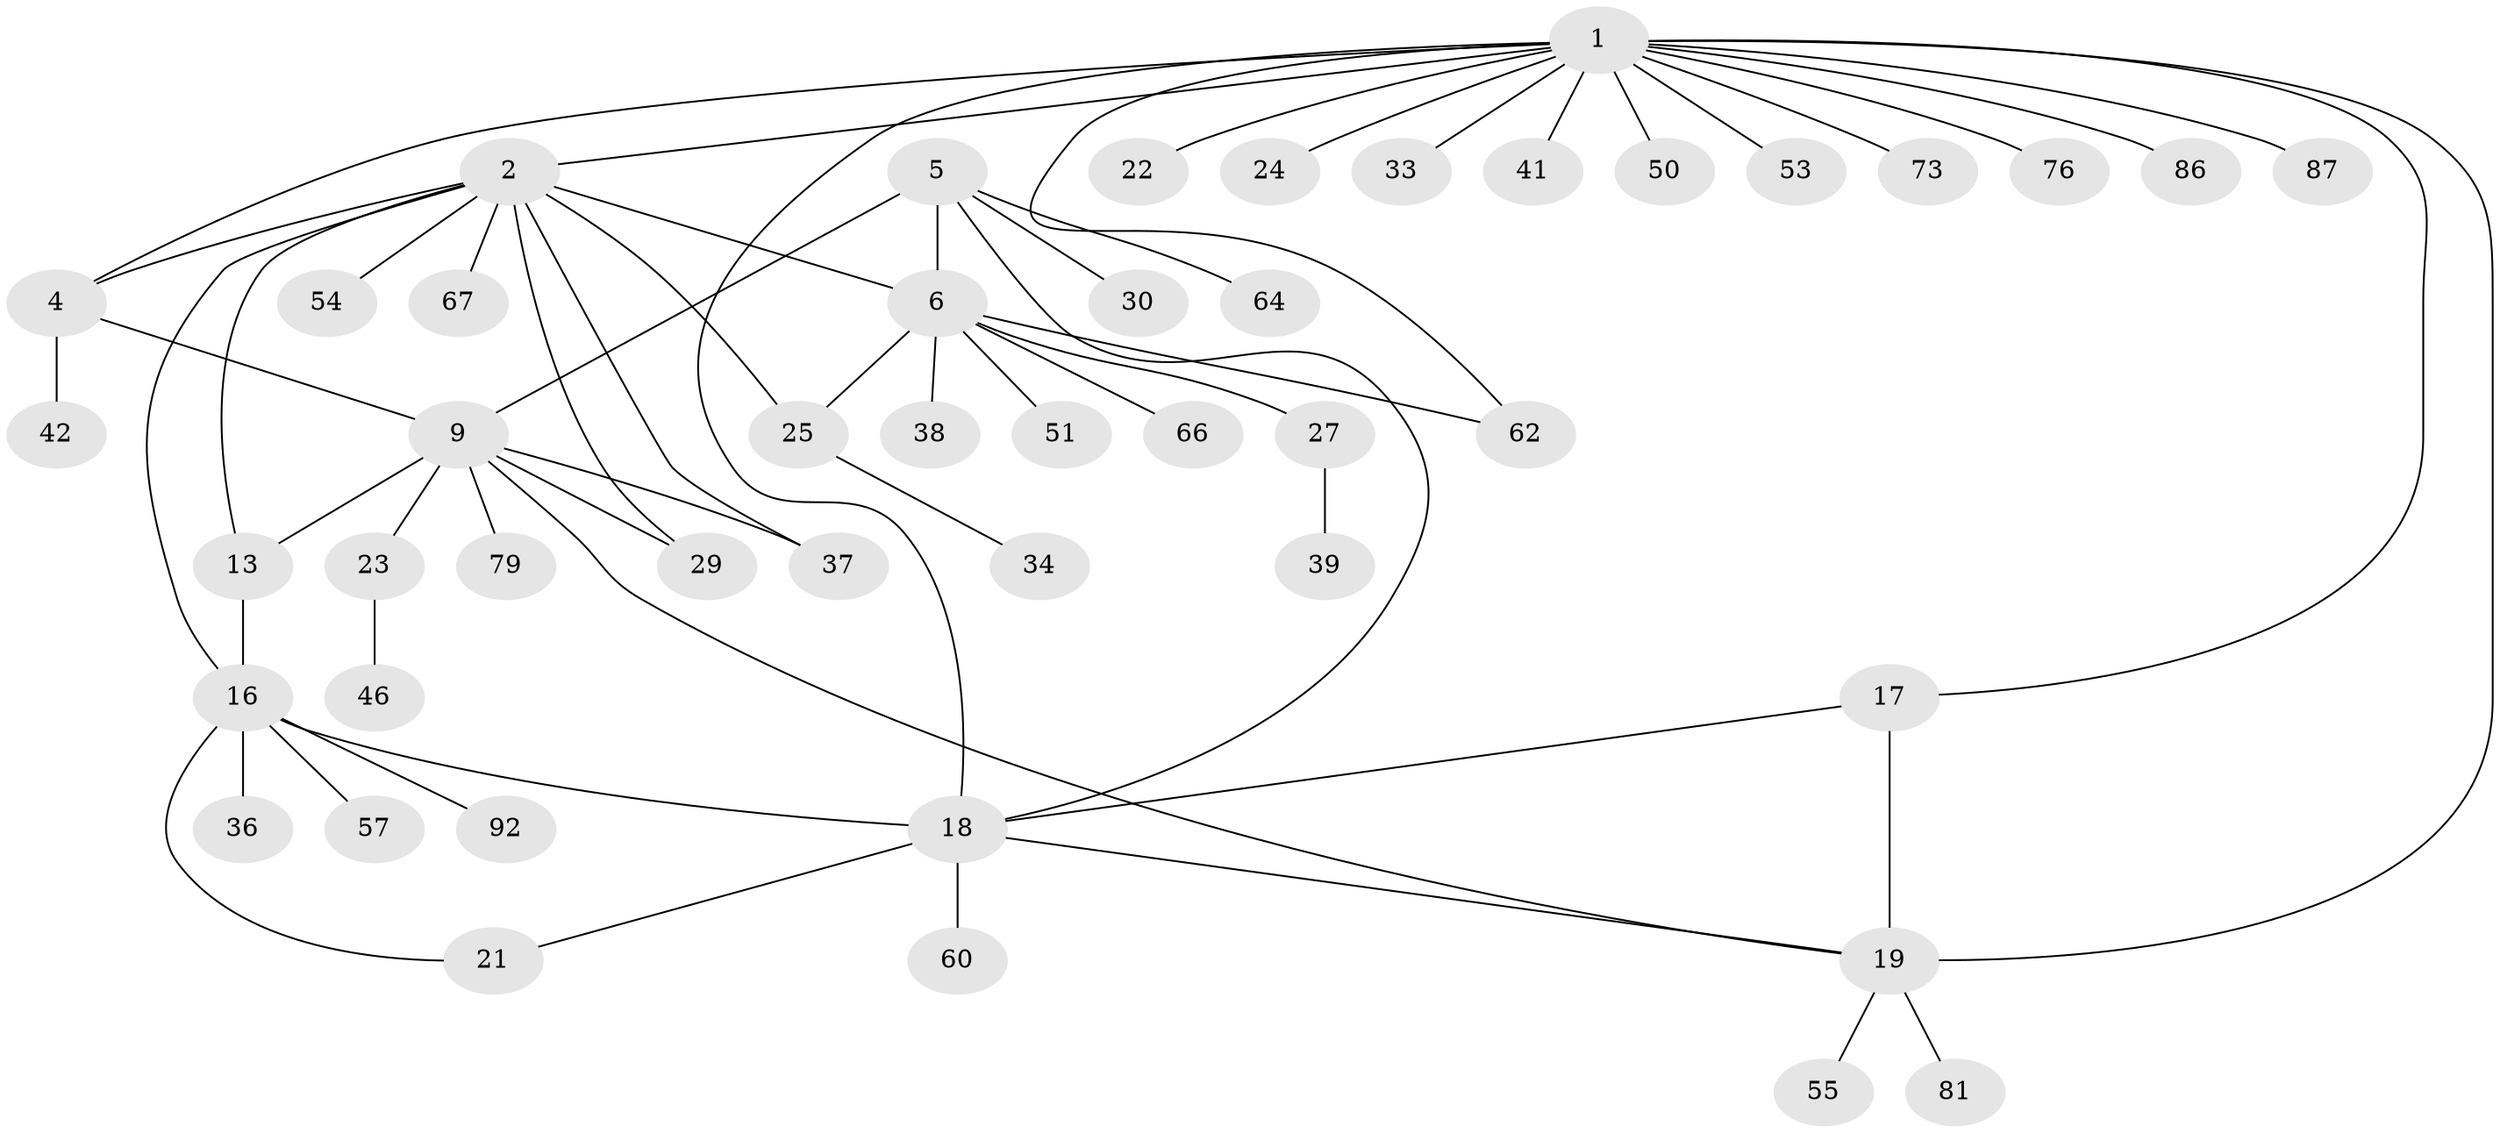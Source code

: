 // original degree distribution, {6: 0.05434782608695652, 5: 0.043478260869565216, 8: 0.03260869565217391, 7: 0.021739130434782608, 10: 0.010869565217391304, 4: 0.021739130434782608, 9: 0.021739130434782608, 3: 0.06521739130434782, 16: 0.010869565217391304, 2: 0.13043478260869565, 1: 0.5869565217391305}
// Generated by graph-tools (version 1.1) at 2025/16/03/09/25 04:16:05]
// undirected, 46 vertices, 60 edges
graph export_dot {
graph [start="1"]
  node [color=gray90,style=filled];
  1 [super="+20+72"];
  2 [super="+3+15"];
  4;
  5 [super="+8+45+28"];
  6 [super="+7+48"];
  9 [super="+12+11+88+10"];
  13 [super="+14+44"];
  16 [super="+26"];
  17;
  18 [super="+40+56"];
  19;
  21;
  22;
  23 [super="+78"];
  24;
  25 [super="+31+52+61+65+71+32"];
  27 [super="+63"];
  29 [super="+74"];
  30;
  33;
  34;
  36;
  37 [super="+69+43"];
  38;
  39;
  41;
  42;
  46;
  50 [super="+84+75"];
  51;
  53;
  54 [super="+82"];
  55;
  57;
  60;
  62;
  64 [super="+70"];
  66;
  67;
  73;
  76;
  79;
  81 [super="+85"];
  86;
  87;
  92;
  1 -- 2 [weight=2];
  1 -- 4;
  1 -- 53;
  1 -- 33;
  1 -- 41;
  1 -- 73;
  1 -- 76;
  1 -- 17;
  1 -- 18;
  1 -- 19 [weight=2];
  1 -- 50;
  1 -- 22;
  1 -- 86;
  1 -- 24;
  1 -- 87;
  1 -- 62;
  2 -- 4 [weight=2];
  2 -- 29;
  2 -- 67;
  2 -- 37;
  2 -- 6 [weight=2];
  2 -- 54;
  2 -- 16;
  2 -- 25;
  2 -- 13 [weight=2];
  4 -- 9;
  4 -- 42;
  5 -- 6 [weight=4];
  5 -- 18;
  5 -- 64;
  5 -- 9;
  5 -- 30;
  6 -- 27;
  6 -- 62;
  6 -- 66;
  6 -- 25;
  6 -- 38;
  6 -- 51;
  9 -- 19;
  9 -- 79;
  9 -- 29;
  9 -- 13;
  9 -- 37;
  9 -- 23;
  13 -- 16 [weight=2];
  16 -- 18;
  16 -- 21;
  16 -- 36;
  16 -- 57;
  16 -- 92;
  17 -- 18;
  17 -- 19;
  18 -- 19;
  18 -- 21;
  18 -- 60;
  19 -- 55;
  19 -- 81;
  23 -- 46;
  25 -- 34;
  27 -- 39;
}
